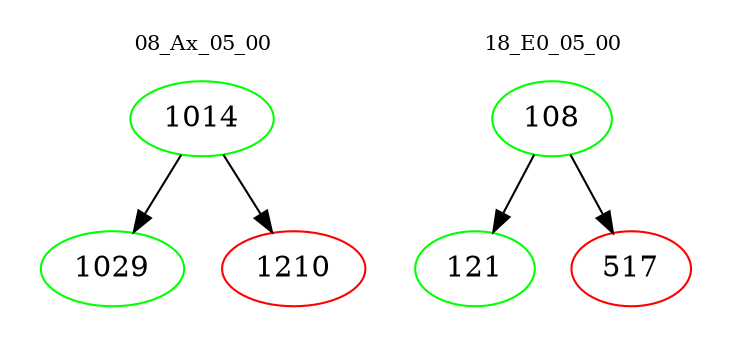 digraph{
subgraph cluster_0 {
color = white
label = "08_Ax_05_00";
fontsize=10;
T0_1014 [label="1014", color="green"]
T0_1014 -> T0_1029 [color="black"]
T0_1029 [label="1029", color="green"]
T0_1014 -> T0_1210 [color="black"]
T0_1210 [label="1210", color="red"]
}
subgraph cluster_1 {
color = white
label = "18_E0_05_00";
fontsize=10;
T1_108 [label="108", color="green"]
T1_108 -> T1_121 [color="black"]
T1_121 [label="121", color="green"]
T1_108 -> T1_517 [color="black"]
T1_517 [label="517", color="red"]
}
}
